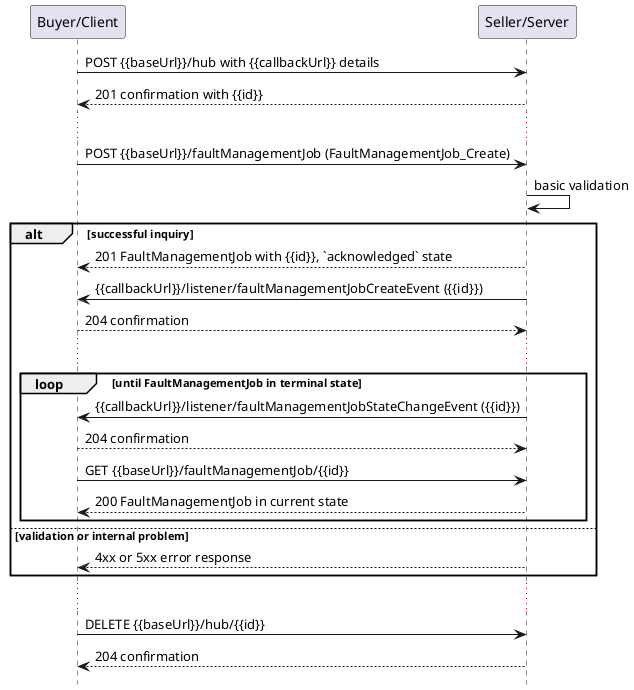 @startuml useCase1Notification

hide footbox

participant "Buyer/Client" as B
participant "Seller/Server" as S

B -> S: POST {{baseUrl}}/hub with {{callbackUrl}} details
S --> B: 201 confirmation with {{id}}
...
B -> S: POST {{baseUrl}}/faultManagementJob (FaultManagementJob_Create)
S -> S: basic validation

alt successful inquiry
  S --> B: 201 FaultManagementJob with {{id}}, `acknowledged` state 
  S -> B: {{callbackUrl}}/listener/faultManagementJobCreateEvent ({{id}})
  B --> S: 204 confirmation

  ...

  group loop [until FaultManagementJob in terminal state]
      S -> B: {{callbackUrl}}/listener/faultManagementJobStateChangeEvent ({{id}})
      B --> S: 204 confirmation
      B -> S:   GET {{baseUrl}}/faultManagementJob/{{id}}
      return 200 FaultManagementJob in current state
  end

else validation or internal problem
  S --> B : 4xx or 5xx error response
end 

...

B -> S : DELETE {{baseUrl}}/hub/{{id}} 
S --> B : 204 confirmation

@enduml